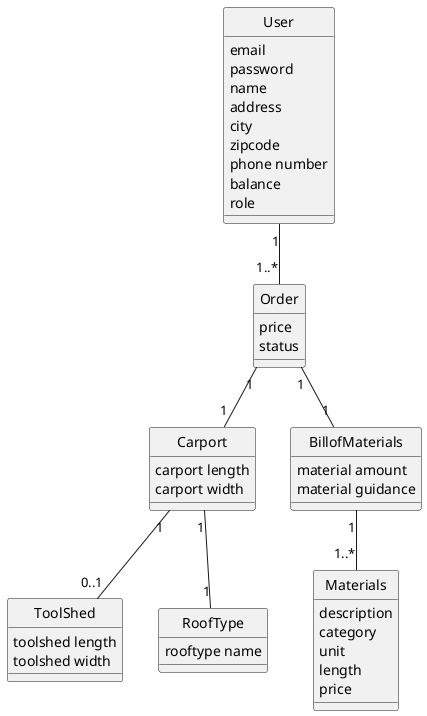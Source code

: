@startuml
skinparam style strictuml


class User{
email
password
name
address
city
zipcode
phone number
balance
role
}
class Order{
price
status
}
class Carport{
carport length
carport width
}

class ToolShed{
toolshed length
toolshed width
}

class Materials{
description
category
unit
length
price
}
class RoofType{
rooftype name
}
class BillofMaterials{
material amount
material guidance

}


User "1" -- "1..*"Order
Order"1" -- "1"BillofMaterials
Order"1" -- "1"Carport
Carport"1" -- "0..1"ToolShed
BillofMaterials"1" -- "1..*"Materials
Carport"1" -- "1"RoofType

@enduml
